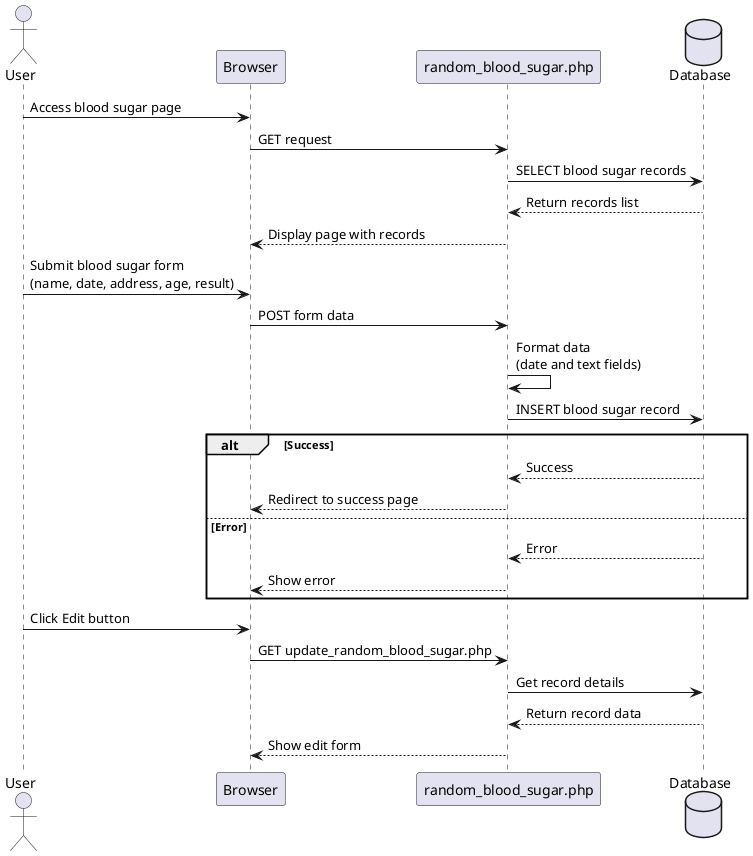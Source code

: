 @startuml Random Blood Sugar Management

actor User
participant Browser
participant "random_blood_sugar.php" as PHP
database Database

' View Blood Sugar Records
User -> Browser: Access blood sugar page
Browser -> PHP: GET request
PHP -> Database: SELECT blood sugar records
Database --> PHP: Return records list
PHP --> Browser: Display page with records

' Add Blood Sugar Record
User -> Browser: Submit blood sugar form\n(name, date, address, age, result)
Browser -> PHP: POST form data
PHP -> PHP: Format data\n(date and text fields)
PHP -> Database: INSERT blood sugar record
alt Success
    Database --> PHP: Success
    PHP --> Browser: Redirect to success page
else Error
    Database --> PHP: Error
    PHP --> Browser: Show error
end

' Edit Blood Sugar Record
User -> Browser: Click Edit button
Browser -> PHP: GET update_random_blood_sugar.php
PHP -> Database: Get record details
Database --> PHP: Return record data
PHP --> Browser: Show edit form

@enduml 